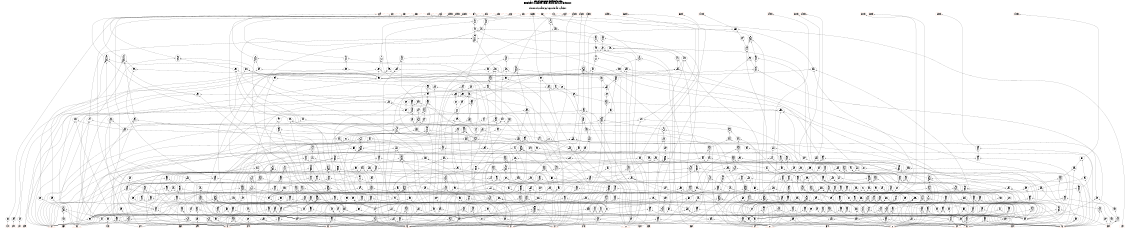 # Network structure generated by ABC

digraph network {
size = "7.5,10";
center = true;
edge [dir = back];

{
  node [shape = plaintext];
  edge [style = invis];
  LevelTitle1 [label=""];
  LevelTitle2 [label=""];
  Level23 [label = ""];
  Level22 [label = ""];
  Level21 [label = ""];
  Level20 [label = ""];
  Level19 [label = ""];
  Level18 [label = ""];
  Level17 [label = ""];
  Level16 [label = ""];
  Level15 [label = ""];
  Level14 [label = ""];
  Level13 [label = ""];
  Level12 [label = ""];
  Level11 [label = ""];
  Level10 [label = ""];
  Level9 [label = ""];
  Level8 [label = ""];
  Level7 [label = ""];
  Level6 [label = ""];
  Level5 [label = ""];
  Level4 [label = ""];
  Level3 [label = ""];
  Level2 [label = ""];
  Level1 [label = ""];
  Level0 [label = ""];
  LevelTitle1 ->  LevelTitle2 ->  Level23 ->  Level22 ->  Level21 ->  Level20 ->  Level19 ->  Level18 ->  Level17 ->  Level16 ->  Level15 ->  Level14 ->  Level13 ->  Level12 ->  Level11 ->  Level10 ->  Level9 ->  Level8 ->  Level7 ->  Level6 ->  Level5 ->  Level4 ->  Level3 ->  Level2 ->  Level1 ->  Level0;
}

{
  rank = same;
  LevelTitle1;
  title1 [shape=plaintext,
          fontsize=20,
          fontname = "Times-Roman",
          label="Network structure visualized by ABC\nBenchmark \"s1238.blif\". Time was Thu Oct  8 20:46:05 2020. "
         ];
}

{
  rank = same;
  LevelTitle2;
  title2 [shape=plaintext,
          fontsize=18,
          fontname = "Times-Roman",
          label="The network contains 508 logic nodes and 18 latches.\n"
         ];
}

{
  rank = same;
  Level23;
  Node15 [label = "G549", shape = invtriangle, color = coral, fillcolor = coral];
  Node16 [label = "G550", shape = invtriangle, color = coral, fillcolor = coral];
  Node17 [label = "G551", shape = invtriangle, color = coral, fillcolor = coral];
  Node18 [label = "G552", shape = invtriangle, color = coral, fillcolor = coral];
  Node19 [label = "G542", shape = invtriangle, color = coral, fillcolor = coral];
  Node20 [label = "G546", shape = invtriangle, color = coral, fillcolor = coral];
  Node21 [label = "G547", shape = invtriangle, color = coral, fillcolor = coral];
  Node22 [label = "G548", shape = invtriangle, color = coral, fillcolor = coral];
  Node23 [label = "G530", shape = invtriangle, color = coral, fillcolor = coral];
  Node24 [label = "G532", shape = invtriangle, color = coral, fillcolor = coral];
  Node25 [label = "G535", shape = invtriangle, color = coral, fillcolor = coral];
  Node26 [label = "G537", shape = invtriangle, color = coral, fillcolor = coral];
  Node27 [label = "G45", shape = invtriangle, color = coral, fillcolor = coral];
  Node28 [label = "G539", shape = invtriangle, color = coral, fillcolor = coral];
  Node30 [label = "G29L_in", shape = box, color = coral, fillcolor = coral];
  Node33 [label = "G30L_in", shape = box, color = coral, fillcolor = coral];
  Node36 [label = "G31L_in", shape = box, color = coral, fillcolor = coral];
  Node39 [label = "G32L_in", shape = box, color = coral, fillcolor = coral];
  Node42 [label = "G33L_in", shape = box, color = coral, fillcolor = coral];
  Node45 [label = "G34L_in", shape = box, color = coral, fillcolor = coral];
  Node48 [label = "G35L_in", shape = box, color = coral, fillcolor = coral];
  Node51 [label = "G36L_in", shape = box, color = coral, fillcolor = coral];
  Node54 [label = "G37L_in", shape = box, color = coral, fillcolor = coral];
  Node57 [label = "G38L_in", shape = box, color = coral, fillcolor = coral];
  Node60 [label = "G39L_in", shape = box, color = coral, fillcolor = coral];
  Node63 [label = "G40L_in", shape = box, color = coral, fillcolor = coral];
  Node66 [label = "G41L_in", shape = box, color = coral, fillcolor = coral];
  Node69 [label = "G42L_in", shape = box, color = coral, fillcolor = coral];
  Node72 [label = "G43L_in", shape = box, color = coral, fillcolor = coral];
  Node75 [label = "G44L_in", shape = box, color = coral, fillcolor = coral];
  Node78 [label = "G45L_in", shape = box, color = coral, fillcolor = coral];
  Node81 [label = "G46L_in", shape = box, color = coral, fillcolor = coral];
}

{
  rank = same;
  Level22;
  Node92 [label = "92\n1- 1\n-1 1", shape = ellipse];
  Node93 [label = "93\n1- 1\n-1 1", shape = ellipse];
  Node94 [label = "94\n1- 1\n-1 1", shape = ellipse];
}

{
  rank = same;
  Level21;
  Node108 [label = "108\n000 1", shape = ellipse];
  Node410 [label = "410\n11 1", shape = ellipse];
  Node427 [label = "427\n11 1", shape = ellipse];
  Node455 [label = "455\n11 1", shape = ellipse];
}

{
  rank = same;
  Level20;
  Node87 [label = "87\n0-- 1\n-0- 1\n--0 1", shape = ellipse];
  Node184 [label = "184\n0 1", shape = ellipse];
  Node409 [label = "409\n1--- 1\n-1-- 1\n--1- 1\n---1 1", shape = ellipse];
  Node425 [label = "425\n1- 1\n-1 1", shape = ellipse];
  Node454 [label = "454\n1- 1\n-1 1", shape = ellipse];
}

{
  rank = same;
  Level19;
  Node183 [label = "183\n1- 1\n-1 1", shape = ellipse];
  Node403 [label = "403\n111 1", shape = ellipse];
  Node417 [label = "417\n111 1", shape = ellipse];
  Node445 [label = "445\n11 1", shape = ellipse];
}

{
  rank = same;
  Level18;
  Node83 [label = "83\n1--- 1\n-1-- 1\n--1- 1\n---1 1", shape = ellipse];
  Node84 [label = "84\n1--- 1\n-1-- 1\n--1- 1\n---1 1", shape = ellipse];
  Node85 [label = "85\n1-- 1\n-1- 1\n--1 1", shape = ellipse];
  Node86 [label = "86\n1-- 1\n-1- 1\n--1 1", shape = ellipse];
  Node89 [label = "89\n1- 1\n-1 1", shape = ellipse];
  Node90 [label = "90\n1- 1\n-1 1", shape = ellipse];
  Node91 [label = "91\n1- 1\n-1 1", shape = ellipse];
  Node276 [label = "276\n11 1", shape = ellipse];
  Node402 [label = "402\n1- 1\n-1 1", shape = ellipse];
  Node415 [label = "415\n111 1", shape = ellipse];
  Node416 [label = "416\n1- 1\n-1 1", shape = ellipse];
  Node444 [label = "444\n1- 1\n-1 1", shape = ellipse];
  Node447 [label = "447\n11 1", shape = ellipse];
  Node493 [label = "493\n1- 1\n-1 1", shape = ellipse];
}

{
  rank = same;
  Level17;
  Node95 [label = "95\n1-- 1\n-1- 1\n--1 1", shape = ellipse];
  Node112 [label = "112\n0-- 1\n-0- 1\n--0 1", shape = ellipse];
  Node257 [label = "257\n11 1", shape = ellipse];
  Node274 [label = "274\n0- 1\n-0 1", shape = ellipse];
  Node287 [label = "287\n111 1", shape = ellipse];
  Node341 [label = "341\n11 1", shape = ellipse];
  Node347 [label = "347\n111 1", shape = ellipse];
  Node360 [label = "360\n11 1", shape = ellipse];
  Node367 [label = "367\n11 1", shape = ellipse];
  Node371 [label = "371\n111 1", shape = ellipse];
  Node381 [label = "381\n111 1", shape = ellipse];
  Node389 [label = "389\n111 1", shape = ellipse];
  Node401 [label = "401\n1111 1", shape = ellipse];
  Node408 [label = "408\n111 1", shape = ellipse];
  Node412 [label = "412\n111 1", shape = ellipse];
  Node413 [label = "413\n11 1", shape = ellipse];
  Node414 [label = "414\n000 1", shape = ellipse];
  Node439 [label = "439\n111 1", shape = ellipse];
  Node441 [label = "441\n11 1", shape = ellipse];
}

{
  rank = same;
  Level16;
  Node100 [label = "100\n00 1", shape = ellipse];
  Node256 [label = "256\n00 1", shape = ellipse];
  Node289 [label = "289\n11 1", shape = ellipse];
  Node388 [label = "388\n00 1", shape = ellipse];
  Node398 [label = "398\n1- 1\n-1 1", shape = ellipse];
  Node461 [label = "461\n11 1", shape = ellipse];
  Node582 [label = "582\n0- 1\n-0 1", shape = ellipse];
}

{
  rank = same;
  Level15;
  Node188 [label = "188\n0 1", shape = ellipse];
  Node216 [label = "216\n0 1", shape = ellipse];
  Node269 [label = "269\n111 1", shape = ellipse];
  Node288 [label = "288\n1- 1\n-1 1", shape = ellipse];
  Node295 [label = "295\n11 1", shape = ellipse];
  Node383 [label = "383\n11 1", shape = ellipse];
  Node429 [label = "429\n11 1", shape = ellipse];
  Node457 [label = "457\n11 1", shape = ellipse];
  Node460 [label = "460\n000 1", shape = ellipse];
}

{
  rank = same;
  Level14;
  Node187 [label = "187\n00 1", shape = ellipse];
  Node215 [label = "215\n000 1", shape = ellipse];
  Node222 [label = "222\n0 1", shape = ellipse];
  Node251 [label = "251\n111 1", shape = ellipse];
  Node259 [label = "259\n11 1", shape = ellipse];
  Node382 [label = "382\n00 1", shape = ellipse];
  Node463 [label = "463\n11 1", shape = ellipse];
}

{
  rank = same;
  Level13;
  Node202 [label = "202\n0 1", shape = ellipse];
  Node211 [label = "211\n0 1", shape = ellipse];
  Node221 [label = "221\n0- 1\n-0 1", shape = ellipse];
  Node242 [label = "242\n0 1", shape = ellipse];
  Node250 [label = "250\n0- 1\n-0 1", shape = ellipse];
  Node258 [label = "258\n0- 1\n-0 1", shape = ellipse];
  Node390 [label = "390\n11 1", shape = ellipse];
  Node406 [label = "406\n111 1", shape = ellipse];
  Node585 [label = "585\n0- 1\n-0 1", shape = ellipse];
}

{
  rank = same;
  Level12;
  Node149 [label = "149\n0 1", shape = ellipse];
  Node201 [label = "201\n00 1", shape = ellipse];
  Node210 [label = "210\n1- 1\n-1 1", shape = ellipse];
  Node231 [label = "231\n0 1", shape = ellipse];
  Node459 [label = "459\n111 1", shape = ellipse];
  Node498 [label = "498\n1- 1\n-1 1", shape = ellipse];
  Node504 [label = "504\n1- 1\n-1 1", shape = ellipse];
  Node554 [label = "554\n1- 1\n-1 1", shape = ellipse];
  Node590 [label = "590\n0000 1", shape = ellipse];
}

{
  rank = same;
  Level11;
  Node101 [label = "101\n000 1", shape = ellipse];
  Node148 [label = "148\n0- 1\n-0 1", shape = ellipse];
  Node186 [label = "186\n0 1", shape = ellipse];
  Node207 [label = "207\n0 1", shape = ellipse];
  Node230 [label = "230\n0-- 1\n-0- 1\n--0 1", shape = ellipse];
  Node244 [label = "244\n0 1", shape = ellipse];
  Node254 [label = "254\n111 1", shape = ellipse];
  Node262 [label = "262\n11 1", shape = ellipse];
  Node285 [label = "285\n111 1", shape = ellipse];
  Node309 [label = "309\n111 1", shape = ellipse];
  Node340 [label = "340\n111 1", shape = ellipse];
  Node343 [label = "343\n11 1", shape = ellipse];
  Node373 [label = "373\n111 1", shape = ellipse];
  Node375 [label = "375\n111 1", shape = ellipse];
  Node399 [label = "399\n1- 1\n-1 1", shape = ellipse];
  Node404 [label = "404\n111 1", shape = ellipse];
  Node456 [label = "456\n1- 1\n-1 1", shape = ellipse];
  Node462 [label = "462\n00 1", shape = ellipse];
  Node490 [label = "490\n11 1", shape = ellipse];
}

{
  rank = same;
  Level10;
  Node177 [label = "177\n0 1", shape = ellipse];
  Node185 [label = "185\n00 1", shape = ellipse];
  Node243 [label = "243\n1-- 1\n-1- 1\n--1 1", shape = ellipse];
  Node253 [label = "253\n00 1", shape = ellipse];
  Node261 [label = "261\n00 1", shape = ellipse];
  Node273 [label = "273\n11 1", shape = ellipse];
  Node308 [label = "308\n1- 1\n-1 1", shape = ellipse];
  Node385 [label = "385\n11 1", shape = ellipse];
  Node453 [label = "453\n11 1", shape = ellipse];
  Node489 [label = "489\n1- 1\n-1 1", shape = ellipse];
  Node491 [label = "491\n1- 1\n-1 1", shape = ellipse];
  Node497 [label = "497\n1-- 1\n-1- 1\n--1 1", shape = ellipse];
  Node503 [label = "503\n1-- 1\n-1- 1\n--1 1", shape = ellipse];
}

{
  rank = same;
  Level9;
  Node113 [label = "113\n0000 1", shape = ellipse];
  Node176 [label = "176\n0- 1\n-0 1", shape = ellipse];
  Node194 [label = "194\n0 1", shape = ellipse];
  Node270 [label = "270\n11 1", shape = ellipse];
  Node271 [label = "271\n0- 1\n-0 1", shape = ellipse];
  Node282 [label = "282\n11 1", shape = ellipse];
  Node284 [label = "284\n11 1", shape = ellipse];
  Node304 [label = "304\n11 1", shape = ellipse];
  Node307 [label = "307\n11 1", shape = ellipse];
  Node326 [label = "326\n11 1", shape = ellipse];
  Node339 [label = "339\n1- 1\n-1 1", shape = ellipse];
  Node384 [label = "384\n00 1", shape = ellipse];
  Node440 [label = "440\n00 1", shape = ellipse];
  Node458 [label = "458\n00 1", shape = ellipse];
  Node480 [label = "480\n11 1", shape = ellipse];
}

{
  rank = same;
  Level8;
  Node102 [label = "102\n0- 1\n-0 1", shape = ellipse];
  Node111 [label = "111\n00 1", shape = ellipse];
  Node163 [label = "163\n0 1", shape = ellipse];
  Node193 [label = "193\n00 1", shape = ellipse];
  Node209 [label = "209\n0 1", shape = ellipse];
  Node213 [label = "213\n0 1", shape = ellipse];
  Node223 [label = "223\n0 1", shape = ellipse];
  Node281 [label = "281\n0-- 1\n-0- 1\n--0 1", shape = ellipse];
  Node283 [label = "283\n00 1", shape = ellipse];
  Node303 [label = "303\n1- 1\n-1 1", shape = ellipse];
  Node305 [label = "305\n1- 1\n-1 1", shape = ellipse];
  Node318 [label = "318\n11 1", shape = ellipse];
  Node369 [label = "369\n11 1", shape = ellipse];
  Node428 [label = "428\n1- 1\n-1 1", shape = ellipse];
  Node452 [label = "452\n11 1", shape = ellipse];
  Node470 [label = "470\n111 1", shape = ellipse];
  Node474 [label = "474\n11 1", shape = ellipse];
  Node479 [label = "479\n1- 1\n-1 1", shape = ellipse];
  Node586 [label = "586\n0-- 1\n-0- 1\n--0 1", shape = ellipse];
}

{
  rank = same;
  Level7;
  Node103 [label = "103\n00 1", shape = ellipse];
  Node107 [label = "107\n00 1", shape = ellipse];
  Node109 [label = "109\n00 1", shape = ellipse];
  Node110 [label = "110\n000 1", shape = ellipse];
  Node162 [label = "162\n0-- 1\n-0- 1\n--0 1", shape = ellipse];
  Node200 [label = "200\n0 1", shape = ellipse];
  Node208 [label = "208\n0- 1\n-0 1", shape = ellipse];
  Node212 [label = "212\n00 1", shape = ellipse];
  Node280 [label = "280\n111 1", shape = ellipse];
  Node292 [label = "292\n11 1", shape = ellipse];
  Node297 [label = "297\n11 1", shape = ellipse];
  Node299 [label = "299\n11 1", shape = ellipse];
  Node302 [label = "302\n11 1", shape = ellipse];
  Node312 [label = "312\n111 1", shape = ellipse];
  Node317 [label = "317\n1- 1\n-1 1", shape = ellipse];
  Node342 [label = "342\n1- 1\n-1 1", shape = ellipse];
  Node359 [label = "359\n1- 1\n-1 1", shape = ellipse];
  Node368 [label = "368\n0- 1\n-0 1", shape = ellipse];
  Node419 [label = "419\n11 1", shape = ellipse];
  Node423 [label = "423\n11 1", shape = ellipse];
  Node451 [label = "451\n1- 1\n-1 1", shape = ellipse];
  Node469 [label = "469\n1-- 1\n-1- 1\n--1 1", shape = ellipse];
  Node473 [label = "473\n0-- 1\n-0- 1\n--0 1", shape = ellipse];
  Node477 [label = "477\n11 1", shape = ellipse];
  Node519 [label = "519\n1- 1\n-1 1", shape = ellipse];
  Node587 [label = "587\n0- 1\n-0 1", shape = ellipse];
}

{
  rank = same;
  Level6;
  Node99 [label = "99\n0-- 1\n-0- 1\n--0 1", shape = ellipse];
  Node157 [label = "157\n0 1", shape = ellipse];
  Node161 [label = "161\n0 1", shape = ellipse];
  Node199 [label = "199\n0-- 1\n-0- 1\n--0 1", shape = ellipse];
  Node204 [label = "204\n0 1", shape = ellipse];
  Node214 [label = "214\n0 1", shape = ellipse];
  Node260 [label = "260\n0-- 1\n-0- 1\n--0 1", shape = ellipse];
  Node278 [label = "278\n1- 1\n-1 1", shape = ellipse];
  Node286 [label = "286\n0-- 1\n-0- 1\n--0 1", shape = ellipse];
  Node291 [label = "291\n0-- 1\n-0- 1\n--0 1", shape = ellipse];
  Node294 [label = "294\n11 1", shape = ellipse];
  Node296 [label = "296\n0- 1\n-0 1", shape = ellipse];
  Node310 [label = "310\n0- 1\n-0 1", shape = ellipse];
  Node314 [label = "314\n11 1", shape = ellipse];
  Node325 [label = "325\n111 1", shape = ellipse];
  Node333 [label = "333\n11 1", shape = ellipse];
  Node338 [label = "338\n11 1", shape = ellipse];
  Node345 [label = "345\n111 1", shape = ellipse];
  Node356 [label = "356\n11 1", shape = ellipse];
  Node366 [label = "366\n11 1", shape = ellipse];
  Node374 [label = "374\n0-- 1\n-0- 1\n--0 1", shape = ellipse];
  Node380 [label = "380\n1- 1\n-1 1", shape = ellipse];
  Node387 [label = "387\n11 1", shape = ellipse];
  Node394 [label = "394\n11 1", shape = ellipse];
  Node405 [label = "405\n1- 1\n-1 1", shape = ellipse];
  Node407 [label = "407\n0-- 1\n-0- 1\n--0 1", shape = ellipse];
  Node411 [label = "411\n00 1", shape = ellipse];
  Node422 [label = "422\n11 1", shape = ellipse];
  Node438 [label = "438\n1- 1\n-1 1", shape = ellipse];
  Node450 [label = "450\n11 1", shape = ellipse];
  Node465 [label = "465\n111 1", shape = ellipse];
  Node476 [label = "476\n0- 1\n-0 1", shape = ellipse];
  Node488 [label = "488\n11 1", shape = ellipse];
  Node492 [label = "492\n1-- 1\n-1- 1\n--1 1", shape = ellipse];
  Node557 [label = "557\n1- 1\n-1 1", shape = ellipse];
  Node575 [label = "575\n0- 1\n-0 1", shape = ellipse];
  Node581 [label = "581\n0- 1\n-0 1", shape = ellipse];
}

{
  rank = same;
  Level5;
  Node96 [label = "96\n00 1", shape = ellipse];
  Node147 [label = "147\n0 1", shape = ellipse];
  Node151 [label = "151\n0 1", shape = ellipse];
  Node156 [label = "156\n0- 1\n-0 1", shape = ellipse];
  Node159 [label = "159\n0 1", shape = ellipse];
  Node160 [label = "160\n0- 1\n-0 1", shape = ellipse];
  Node203 [label = "203\n0- 1\n-0 1", shape = ellipse];
  Node255 [label = "255\n0- 1\n-0 1", shape = ellipse];
  Node267 [label = "267\n11 1", shape = ellipse];
  Node313 [label = "313\n0- 1\n-0 1", shape = ellipse];
  Node323 [label = "323\n1- 1\n-1 1", shape = ellipse];
  Node328 [label = "328\n11 1", shape = ellipse];
  Node332 [label = "332\n1- 1\n-1 1", shape = ellipse];
  Node334 [label = "334\n11 1", shape = ellipse];
  Node337 [label = "337\n0- 1\n-0 1", shape = ellipse];
  Node344 [label = "344\n0- 1\n-0 1", shape = ellipse];
  Node348 [label = "348\n11 1", shape = ellipse];
  Node355 [label = "355\n1-- 1\n-1- 1\n--1 1", shape = ellipse];
  Node365 [label = "365\n1- 1\n-1 1", shape = ellipse];
  Node379 [label = "379\n11 1", shape = ellipse];
  Node386 [label = "386\n00 1", shape = ellipse];
  Node393 [label = "393\n11 1", shape = ellipse];
  Node396 [label = "396\n111 1", shape = ellipse];
  Node420 [label = "420\n0- 1\n-0 1", shape = ellipse];
  Node431 [label = "431\n111 1", shape = ellipse];
  Node446 [label = "446\n1- 1\n-1 1", shape = ellipse];
  Node448 [label = "448\n111 1", shape = ellipse];
  Node449 [label = "449\n0- 1\n-0 1", shape = ellipse];
  Node464 [label = "464\n0- 1\n-0 1", shape = ellipse];
  Node487 [label = "487\n0-- 1\n-0- 1\n--0 1", shape = ellipse];
  Node494 [label = "494\n1- 1\n-1 1", shape = ellipse];
  Node506 [label = "506\n1- 1\n-1 1", shape = ellipse];
  Node507 [label = "507\n1- 1\n-1 1", shape = ellipse];
  Node509 [label = "509\n1- 1\n-1 1", shape = ellipse];
  Node510 [label = "510\n1- 1\n-1 1", shape = ellipse];
  Node556 [label = "556\n0- 1\n-0 1", shape = ellipse];
  Node568 [label = "568\n0- 1\n-0 1", shape = ellipse];
  Node570 [label = "570\n0- 1\n-0 1", shape = ellipse];
  Node572 [label = "572\n0- 1\n-0 1", shape = ellipse];
  Node574 [label = "574\n0- 1\n-0 1", shape = ellipse];
}

{
  rank = same;
  Level4;
  Node98 [label = "98\n0- 1\n-0 1", shape = ellipse];
  Node106 [label = "106\n0- 1\n-0 1", shape = ellipse];
  Node121 [label = "121\n0 1", shape = ellipse];
  Node131 [label = "131\n0 1", shape = ellipse];
  Node145 [label = "145\n0 1", shape = ellipse];
  Node146 [label = "146\n0- 1\n-0 1", shape = ellipse];
  Node150 [label = "150\n0- 1\n-0 1", shape = ellipse];
  Node158 [label = "158\n0- 1\n-0 1", shape = ellipse];
  Node169 [label = "169\n0 1", shape = ellipse];
  Node198 [label = "198\n0 1", shape = ellipse];
  Node218 [label = "218\n0 1", shape = ellipse];
  Node249 [label = "249\n11 1", shape = ellipse];
  Node263 [label = "263\n11 1", shape = ellipse];
  Node265 [label = "265\n11 1", shape = ellipse];
  Node266 [label = "266\n0- 1\n-0 1", shape = ellipse];
  Node277 [label = "277\n11 1", shape = ellipse];
  Node279 [label = "279\n000 1", shape = ellipse];
  Node293 [label = "293\n0- 1\n-0 1", shape = ellipse];
  Node298 [label = "298\n00 1", shape = ellipse];
  Node301 [label = "301\n111 1", shape = ellipse];
  Node306 [label = "306\n00 1", shape = ellipse];
  Node320 [label = "320\n1111 1", shape = ellipse];
  Node327 [label = "327\n0- 1\n-0 1", shape = ellipse];
  Node330 [label = "330\n11 1", shape = ellipse];
  Node336 [label = "336\n11 1", shape = ellipse];
  Node351 [label = "351\n11 1", shape = ellipse];
  Node352 [label = "352\n11 1", shape = ellipse];
  Node358 [label = "358\n111 1", shape = ellipse];
  Node363 [label = "363\n11 1", shape = ellipse];
  Node377 [label = "377\n111 1", shape = ellipse];
  Node378 [label = "378\n0-- 1\n-0- 1\n--0 1", shape = ellipse];
  Node391 [label = "391\n11 1", shape = ellipse];
  Node392 [label = "392\n0-- 1\n-0- 1\n--0 1", shape = ellipse];
  Node397 [label = "397\n11 1", shape = ellipse];
  Node434 [label = "434\n11 1", shape = ellipse];
  Node437 [label = "437\n11 1", shape = ellipse];
  Node442 [label = "442\n11 1", shape = ellipse];
  Node484 [label = "484\n111 1", shape = ellipse];
  Node486 [label = "486\n111 1", shape = ellipse];
  Node495 [label = "495\n1- 1\n-1 1", shape = ellipse];
  Node496 [label = "496\n0- 1\n-0 1", shape = ellipse];
  Node500 [label = "500\n1- 1\n-1 1", shape = ellipse];
  Node508 [label = "508\n1- 1\n-1 1", shape = ellipse];
  Node518 [label = "518\n1-- 1\n-1- 1\n--1 1", shape = ellipse];
  Node522 [label = "522\n1- 1\n-1 1", shape = ellipse];
  Node527 [label = "527\n1- 1\n-1 1", shape = ellipse];
  Node529 [label = "529\n1- 1\n-1 1", shape = ellipse];
  Node542 [label = "542\n1- 1\n-1 1", shape = ellipse];
  Node555 [label = "555\n1-- 1\n-1- 1\n--1 1", shape = ellipse];
  Node558 [label = "558\n1- 1\n-1 1", shape = ellipse];
  Node561 [label = "561\n1- 1\n-1 1", shape = ellipse];
  Node563 [label = "563\n0-- 1\n-0- 1\n--0 1", shape = ellipse];
  Node565 [label = "565\n0- 1\n-0 1", shape = ellipse];
  Node567 [label = "567\n0-- 1\n-0- 1\n--0 1", shape = ellipse];
  Node569 [label = "569\n0- 1\n-0 1", shape = ellipse];
  Node571 [label = "571\n0- 1\n-0 1", shape = ellipse];
  Node573 [label = "573\n0- 1\n-0 1", shape = ellipse];
  Node578 [label = "578\n0-- 1\n-0- 1\n--0 1", shape = ellipse];
  Node579 [label = "579\n0- 1\n-0 1", shape = ellipse];
  Node588 [label = "588\n0-- 1\n-0- 1\n--0 1", shape = ellipse];
  Node589 [label = "589\n0-- 1\n-0- 1\n--0 1", shape = ellipse];
}

{
  rank = same;
  Level3;
  Node97 [label = "97\n0- 1\n-0 1", shape = ellipse];
  Node104 [label = "104\n0- 1\n-0 1", shape = ellipse];
  Node105 [label = "105\n11 1", shape = ellipse];
  Node115 [label = "115\n0 1", shape = ellipse];
  Node120 [label = "120\n0- 1\n-0 1", shape = ellipse];
  Node129 [label = "129\n0 1", shape = ellipse];
  Node130 [label = "130\n0- 1\n-0 1", shape = ellipse];
  Node133 [label = "133\n0 1", shape = ellipse];
  Node138 [label = "138\n0 1", shape = ellipse];
  Node144 [label = "144\n0- 1\n-0 1", shape = ellipse];
  Node155 [label = "155\n0 1", shape = ellipse];
  Node165 [label = "165\n0 1", shape = ellipse];
  Node167 [label = "167\n0 1", shape = ellipse];
  Node168 [label = "168\n0- 1\n-0 1", shape = ellipse];
  Node171 [label = "171\n0 1", shape = ellipse];
  Node182 [label = "182\n0 1", shape = ellipse];
  Node190 [label = "190\n0 1", shape = ellipse];
  Node196 [label = "196\n0 1", shape = ellipse];
  Node197 [label = "197\n0- 1\n-0 1", shape = ellipse];
  Node217 [label = "217\n00 1", shape = ellipse];
  Node220 [label = "220\n0 1", shape = ellipse];
  Node225 [label = "225\n0 1", shape = ellipse];
  Node247 [label = "247\n11 1", shape = ellipse];
  Node248 [label = "248\n0- 1\n-0 1", shape = ellipse];
  Node264 [label = "264\n0-- 1\n-0- 1\n--0 1", shape = ellipse];
  Node315 [label = "315\n11 1", shape = ellipse];
  Node316 [label = "316\n111 1", shape = ellipse];
  Node322 [label = "322\n1111 1", shape = ellipse];
  Node329 [label = "329\n0- 1\n-0 1", shape = ellipse];
  Node335 [label = "335\n11 1", shape = ellipse];
  Node349 [label = "349\n11 1", shape = ellipse];
  Node350 [label = "350\n0- 1\n-0 1", shape = ellipse];
  Node354 [label = "354\n11 1", shape = ellipse];
  Node357 [label = "357\n0- 1\n-0 1", shape = ellipse];
  Node361 [label = "361\n111 1", shape = ellipse];
  Node362 [label = "362\n0- 1\n-0 1", shape = ellipse];
  Node364 [label = "364\n111 1", shape = ellipse];
  Node376 [label = "376\n0- 1\n-0 1", shape = ellipse];
  Node418 [label = "418\n00 1", shape = ellipse];
  Node433 [label = "433\n11 1", shape = ellipse];
  Node435 [label = "435\n0- 1\n-0 1", shape = ellipse];
  Node443 [label = "443\n11 1", shape = ellipse];
  Node466 [label = "466\n11 1", shape = ellipse];
  Node468 [label = "468\n11 1", shape = ellipse];
  Node472 [label = "472\n11 1", shape = ellipse];
  Node475 [label = "475\n11 1", shape = ellipse];
  Node481 [label = "481\n00 1", shape = ellipse];
  Node485 [label = "485\n0- 1\n-0 1", shape = ellipse];
  Node501 [label = "501\n1- 1\n-1 1", shape = ellipse];
  Node505 [label = "505\n1- 1\n-1 1", shape = ellipse];
  Node512 [label = "512\n1- 1\n-1 1", shape = ellipse];
  Node513 [label = "513\n1- 1\n-1 1", shape = ellipse];
  Node514 [label = "514\n1- 1\n-1 1", shape = ellipse];
  Node515 [label = "515\n1- 1\n-1 1", shape = ellipse];
  Node520 [label = "520\n1- 1\n-1 1", shape = ellipse];
  Node521 [label = "521\n1-- 1\n-1- 1\n--1 1", shape = ellipse];
  Node524 [label = "524\n1- 1\n-1 1", shape = ellipse];
  Node528 [label = "528\n0- 1\n-0 1", shape = ellipse];
  Node535 [label = "535\n1- 1\n-1 1", shape = ellipse];
  Node544 [label = "544\n1- 1\n-1 1", shape = ellipse];
  Node548 [label = "548\n1- 1\n-1 1", shape = ellipse];
  Node549 [label = "549\n1- 1\n-1 1", shape = ellipse];
  Node551 [label = "551\n1- 1\n-1 1", shape = ellipse];
  Node553 [label = "553\n1-- 1\n-1- 1\n--1 1", shape = ellipse];
  Node559 [label = "559\n1- 1\n-1 1", shape = ellipse];
  Node560 [label = "560\n0- 1\n-0 1", shape = ellipse];
  Node564 [label = "564\n0-- 1\n-0- 1\n--0 1", shape = ellipse];
  Node566 [label = "566\n0- 1\n-0 1", shape = ellipse];
  Node576 [label = "576\n0- 1\n-0 1", shape = ellipse];
  Node583 [label = "583\n00 1", shape = ellipse];
  Node584 [label = "584\n0-- 1\n-0- 1\n--0 1", shape = ellipse];
}

{
  rank = same;
  Level2;
  Node114 [label = "114\n0- 1\n-0 1", shape = ellipse];
  Node117 [label = "117\n0 1", shape = ellipse];
  Node119 [label = "119\n0 1", shape = ellipse];
  Node125 [label = "125\n0 1", shape = ellipse];
  Node127 [label = "127\n0 1", shape = ellipse];
  Node128 [label = "128\n0- 1\n-0 1", shape = ellipse];
  Node132 [label = "132\n0- 1\n-0 1", shape = ellipse];
  Node135 [label = "135\n0 1", shape = ellipse];
  Node137 [label = "137\n0- 1\n-0 1", shape = ellipse];
  Node142 [label = "142\n0 1", shape = ellipse];
  Node153 [label = "153\n0 1", shape = ellipse];
  Node154 [label = "154\n0- 1\n-0 1", shape = ellipse];
  Node164 [label = "164\n0- 1\n-0 1", shape = ellipse];
  Node166 [label = "166\n1- 1\n-1 1", shape = ellipse];
  Node170 [label = "170\n0- 1\n-0 1", shape = ellipse];
  Node173 [label = "173\n0 1", shape = ellipse];
  Node175 [label = "175\n0 1", shape = ellipse];
  Node179 [label = "179\n0 1", shape = ellipse];
  Node181 [label = "181\n0-- 1\n-0- 1\n--0 1", shape = ellipse];
  Node189 [label = "189\n0- 1\n-0 1", shape = ellipse];
  Node192 [label = "192\n0 1", shape = ellipse];
  Node206 [label = "206\n0 1", shape = ellipse];
  Node219 [label = "219\n00 1", shape = ellipse];
  Node224 [label = "224\n00 1", shape = ellipse];
  Node245 [label = "245\n1- 1\n-1 1", shape = ellipse];
  Node246 [label = "246\n0- 1\n-0 1", shape = ellipse];
  Node268 [label = "268\n00 1", shape = ellipse];
  Node272 [label = "272\n0- 1\n-0 1", shape = ellipse];
  Node290 [label = "290\n0- 1\n-0 1", shape = ellipse];
  Node300 [label = "300\n00 1", shape = ellipse];
  Node311 [label = "311\n00 1", shape = ellipse];
  Node321 [label = "321\n00 1", shape = ellipse];
  Node353 [label = "353\n00 1", shape = ellipse];
  Node395 [label = "395\n00 1", shape = ellipse];
  Node400 [label = "400\n00 1", shape = ellipse];
  Node424 [label = "424\n11 1", shape = ellipse];
  Node426 [label = "426\n00 1", shape = ellipse];
  Node432 [label = "432\n000 1", shape = ellipse];
  Node436 [label = "436\n00 1", shape = ellipse];
  Node467 [label = "467\n00 1", shape = ellipse];
  Node471 [label = "471\n11 1", shape = ellipse];
  Node478 [label = "478\n11 1", shape = ellipse];
  Node482 [label = "482\n0-- 1\n-0- 1\n--0 1", shape = ellipse];
  Node499 [label = "499\n1- 1\n-1 1", shape = ellipse];
  Node502 [label = "502\n1- 1\n-1 1", shape = ellipse];
  Node511 [label = "511\n1- 1\n-1 1", shape = ellipse];
  Node516 [label = "516\n1- 1\n-1 1", shape = ellipse];
  Node517 [label = "517\n1- 1\n-1 1", shape = ellipse];
  Node523 [label = "523\n0- 1\n-0 1", shape = ellipse];
  Node525 [label = "525\n1- 1\n-1 1", shape = ellipse];
  Node530 [label = "530\n1- 1\n-1 1", shape = ellipse];
  Node531 [label = "531\n1- 1\n-1 1", shape = ellipse];
  Node532 [label = "532\n1- 1\n-1 1", shape = ellipse];
  Node533 [label = "533\n1- 1\n-1 1", shape = ellipse];
  Node534 [label = "534\n0- 1\n-0 1", shape = ellipse];
  Node536 [label = "536\n1- 1\n-1 1", shape = ellipse];
  Node537 [label = "537\n1- 1\n-1 1", shape = ellipse];
  Node538 [label = "538\n1- 1\n-1 1", shape = ellipse];
  Node539 [label = "539\n1- 1\n-1 1", shape = ellipse];
  Node540 [label = "540\n1- 1\n-1 1", shape = ellipse];
  Node541 [label = "541\n1- 1\n-1 1", shape = ellipse];
  Node543 [label = "543\n0- 1\n-0 1", shape = ellipse];
  Node545 [label = "545\n1- 1\n-1 1", shape = ellipse];
  Node546 [label = "546\n1- 1\n-1 1", shape = ellipse];
  Node547 [label = "547\n1- 1\n-1 1", shape = ellipse];
  Node552 [label = "552\n0- 1\n-0 1", shape = ellipse];
  Node562 [label = "562\n1- 1\n-1 1", shape = ellipse];
  Node577 [label = "577\n0- 1\n-0 1", shape = ellipse];
  Node580 [label = "580\n0--- 1\n-0-- 1\n--0- 1\n---0 1", shape = ellipse];
}

{
  rank = same;
  Level1;
  Node88 [label = "88\n0 1", shape = ellipse];
  Node116 [label = "116\n0- 1\n-0 1", shape = ellipse];
  Node118 [label = "118\n0- 1\n-0 1", shape = ellipse];
  Node122 [label = "122\n0 1", shape = ellipse];
  Node123 [label = "123\n0 1", shape = ellipse];
  Node124 [label = "124\n0- 1\n-0 1", shape = ellipse];
  Node126 [label = "126\n0- 1\n-0 1", shape = ellipse];
  Node134 [label = "134\n0- 1\n-0 1", shape = ellipse];
  Node136 [label = "136\n0 1", shape = ellipse];
  Node139 [label = "139\n0 1", shape = ellipse];
  Node140 [label = "140\n0 1", shape = ellipse];
  Node141 [label = "141\n0- 1\n-0 1", shape = ellipse];
  Node143 [label = "143\n0 1", shape = ellipse];
  Node152 [label = "152\n1- 1\n-1 1", shape = ellipse];
  Node172 [label = "172\n0- 1\n-0 1", shape = ellipse];
  Node174 [label = "174\n0- 1\n-0 1", shape = ellipse];
  Node178 [label = "178\n0- 1\n-0 1", shape = ellipse];
  Node180 [label = "180\n0 1", shape = ellipse];
  Node191 [label = "191\n00 1", shape = ellipse];
  Node195 [label = "195\n0 1", shape = ellipse];
  Node205 [label = "205\n00 1", shape = ellipse];
  Node226 [label = "226\n0 1", shape = ellipse];
  Node227 [label = "227\n0 1", shape = ellipse];
  Node228 [label = "228\n0 1", shape = ellipse];
  Node229 [label = "229\n0 1", shape = ellipse];
  Node232 [label = "232\n0 1", shape = ellipse];
  Node233 [label = "233\n0 1", shape = ellipse];
  Node234 [label = "234\n0 1", shape = ellipse];
  Node235 [label = "235\n0 1", shape = ellipse];
  Node236 [label = "236\n0 1", shape = ellipse];
  Node237 [label = "237\n0 1", shape = ellipse];
  Node238 [label = "238\n0 1", shape = ellipse];
  Node239 [label = "239\n0 1", shape = ellipse];
  Node240 [label = "240\n0 1", shape = ellipse];
  Node241 [label = "241\n0 1", shape = ellipse];
  Node252 [label = "252\n0- 1\n-0 1", shape = ellipse];
  Node275 [label = "275\n0- 1\n-0 1", shape = ellipse];
  Node319 [label = "319\n00 1", shape = ellipse];
  Node324 [label = "324\n00 1", shape = ellipse];
  Node331 [label = "331\n11 1", shape = ellipse];
  Node346 [label = "346\n0- 1\n-0 1", shape = ellipse];
  Node370 [label = "370\n0- 1\n-0 1", shape = ellipse];
  Node372 [label = "372\n0- 1\n-0 1", shape = ellipse];
  Node421 [label = "421\n00 1", shape = ellipse];
  Node430 [label = "430\n00 1", shape = ellipse];
  Node483 [label = "483\n0- 1\n-0 1", shape = ellipse];
  Node526 [label = "526\n1- 1\n-1 1", shape = ellipse];
  Node550 [label = "550\n1- 1\n-1 1", shape = ellipse];
}

{
  rank = same;
  Level0;
  Node1 [label = "G0", shape = triangle, color = coral, fillcolor = coral];
  Node2 [label = "G1", shape = triangle, color = coral, fillcolor = coral];
  Node3 [label = "G2", shape = triangle, color = coral, fillcolor = coral];
  Node4 [label = "G3", shape = triangle, color = coral, fillcolor = coral];
  Node5 [label = "G4", shape = triangle, color = coral, fillcolor = coral];
  Node6 [label = "G5", shape = triangle, color = coral, fillcolor = coral];
  Node7 [label = "G6", shape = triangle, color = coral, fillcolor = coral];
  Node8 [label = "G7", shape = triangle, color = coral, fillcolor = coral];
  Node9 [label = "G8", shape = triangle, color = coral, fillcolor = coral];
  Node10 [label = "G9", shape = triangle, color = coral, fillcolor = coral];
  Node11 [label = "G10", shape = triangle, color = coral, fillcolor = coral];
  Node12 [label = "G11", shape = triangle, color = coral, fillcolor = coral];
  Node13 [label = "G12", shape = triangle, color = coral, fillcolor = coral];
  Node14 [label = "G13", shape = triangle, color = coral, fillcolor = coral];
  Node31 [label = "G29L", shape = box, color = coral, fillcolor = coral];
  Node34 [label = "G30L", shape = box, color = coral, fillcolor = coral];
  Node37 [label = "G31L", shape = box, color = coral, fillcolor = coral];
  Node40 [label = "G32L", shape = box, color = coral, fillcolor = coral];
  Node43 [label = "G33L", shape = box, color = coral, fillcolor = coral];
  Node46 [label = "G34L", shape = box, color = coral, fillcolor = coral];
  Node49 [label = "G35L", shape = box, color = coral, fillcolor = coral];
  Node52 [label = "G36L", shape = box, color = coral, fillcolor = coral];
  Node55 [label = "G37L", shape = box, color = coral, fillcolor = coral];
  Node58 [label = "G38L", shape = box, color = coral, fillcolor = coral];
  Node61 [label = "G39L", shape = box, color = coral, fillcolor = coral];
  Node64 [label = "G40L", shape = box, color = coral, fillcolor = coral];
  Node67 [label = "G41L", shape = box, color = coral, fillcolor = coral];
  Node70 [label = "G42L", shape = box, color = coral, fillcolor = coral];
  Node73 [label = "G43L", shape = box, color = coral, fillcolor = coral];
  Node76 [label = "G44L", shape = box, color = coral, fillcolor = coral];
  Node79 [label = "G45L", shape = box, color = coral, fillcolor = coral];
  Node82 [label = "G46L", shape = box, color = coral, fillcolor = coral];
}

title1 -> title2 [style = invis];
title2 -> Node15 [style = invis];
title2 -> Node16 [style = invis];
title2 -> Node17 [style = invis];
title2 -> Node18 [style = invis];
title2 -> Node19 [style = invis];
title2 -> Node20 [style = invis];
title2 -> Node21 [style = invis];
title2 -> Node22 [style = invis];
title2 -> Node23 [style = invis];
title2 -> Node24 [style = invis];
title2 -> Node25 [style = invis];
title2 -> Node26 [style = invis];
title2 -> Node27 [style = invis];
title2 -> Node28 [style = invis];
title2 -> Node30 [style = invis];
title2 -> Node33 [style = invis];
title2 -> Node36 [style = invis];
title2 -> Node39 [style = invis];
title2 -> Node42 [style = invis];
title2 -> Node45 [style = invis];
title2 -> Node48 [style = invis];
title2 -> Node51 [style = invis];
title2 -> Node54 [style = invis];
title2 -> Node57 [style = invis];
title2 -> Node60 [style = invis];
title2 -> Node63 [style = invis];
title2 -> Node66 [style = invis];
title2 -> Node69 [style = invis];
title2 -> Node72 [style = invis];
title2 -> Node75 [style = invis];
title2 -> Node78 [style = invis];
title2 -> Node81 [style = invis];
Node15 -> Node16 [style = invis];
Node16 -> Node17 [style = invis];
Node17 -> Node18 [style = invis];
Node18 -> Node19 [style = invis];
Node19 -> Node20 [style = invis];
Node20 -> Node21 [style = invis];
Node21 -> Node22 [style = invis];
Node22 -> Node23 [style = invis];
Node23 -> Node24 [style = invis];
Node24 -> Node25 [style = invis];
Node25 -> Node26 [style = invis];
Node26 -> Node27 [style = invis];
Node27 -> Node28 [style = invis];
Node15 -> Node83 [style = solid];
Node16 -> Node84 [style = solid];
Node17 -> Node85 [style = solid];
Node18 -> Node86 [style = solid];
Node19 -> Node87 [style = solid];
Node20 -> Node88 [style = solid];
Node21 -> Node89 [style = solid];
Node22 -> Node90 [style = solid];
Node23 -> Node91 [style = solid];
Node24 -> Node92 [style = solid];
Node25 -> Node93 [style = solid];
Node26 -> Node94 [style = solid];
Node27 -> Node79 [style = solid];
Node28 -> Node95 [style = solid];
Node30 -> Node96 [style = solid];
Node33 -> Node97 [style = solid];
Node36 -> Node98 [style = solid];
Node39 -> Node99 [style = solid];
Node42 -> Node100 [style = solid];
Node45 -> Node101 [style = solid];
Node48 -> Node102 [style = solid];
Node51 -> Node103 [style = solid];
Node54 -> Node104 [style = solid];
Node57 -> Node105 [style = solid];
Node60 -> Node106 [style = solid];
Node63 -> Node107 [style = solid];
Node66 -> Node108 [style = solid];
Node69 -> Node109 [style = solid];
Node72 -> Node110 [style = solid];
Node75 -> Node111 [style = solid];
Node78 -> Node112 [style = solid];
Node81 -> Node113 [style = solid];
Node83 -> Node371 [style = solid];
Node83 -> Node373 [style = solid];
Node83 -> Node375 [style = solid];
Node83 -> Node182 [style = solid];
Node84 -> Node251 [style = solid];
Node84 -> Node254 [style = solid];
Node84 -> Node257 [style = solid];
Node84 -> Node196 [style = solid];
Node85 -> Node285 [style = solid];
Node85 -> Node287 [style = solid];
Node85 -> Node289 [style = solid];
Node86 -> Node340 [style = solid];
Node86 -> Node341 [style = solid];
Node86 -> Node343 [style = solid];
Node87 -> Node584 [style = solid];
Node87 -> Node493 [style = solid];
Node87 -> Node183 [style = solid];
Node88 -> Node67 [style = solid];
Node89 -> Node358 [style = solid];
Node89 -> Node360 [style = solid];
Node90 -> Node367 [style = solid];
Node90 -> Node369 [style = solid];
Node91 -> Node381 [style = solid];
Node91 -> Node383 [style = solid];
Node92 -> Node408 [style = solid];
Node92 -> Node410 [style = solid];
Node93 -> Node427 [style = solid];
Node93 -> Node429 [style = solid];
Node94 -> Node455 [style = solid];
Node94 -> Node457 [style = solid];
Node95 -> Node459 [style = solid];
Node95 -> Node461 [style = solid];
Node95 -> Node463 [style = solid];
Node96 -> Node434 [style = solid];
Node96 -> Node437 [style = solid];
Node97 -> Node499 [style = solid];
Node97 -> Node238 [style = solid];
Node98 -> Node501 [style = solid];
Node98 -> Node502 [style = solid];
Node99 -> Node509 [style = solid];
Node99 -> Node510 [style = solid];
Node99 -> Node150 [style = solid];
Node100 -> Node269 [style = solid];
Node100 -> Node270 [style = solid];
Node101 -> Node273 [style = solid];
Node101 -> Node13 [style = solid];
Node101 -> Node200 [style = solid];
Node102 -> Node518 [style = solid];
Node102 -> Node519 [style = solid];
Node103 -> Node294 [style = solid];
Node103 -> Node6 [style = solid];
Node104 -> Node530 [style = solid];
Node104 -> Node170 [style = solid];
Node105 -> Node324 [style = solid];
Node105 -> Node321 [style = solid];
Node106 -> Node514 [style = solid];
Node106 -> Node566 [style = solid];
Node107 -> Node333 [style = solid];
Node107 -> Node334 [style = solid];
Node108 -> Node347 [style = solid];
Node108 -> Node348 [style = solid];
Node108 -> Node184 [style = solid];
Node109 -> Node364 [style = solid];
Node109 -> Node366 [style = solid];
Node110 -> Node391 [style = solid];
Node110 -> Node393 [style = solid];
Node110 -> Node394 [style = solid];
Node111 -> Node419 [style = solid];
Node111 -> Node422 [style = solid];
Node112 -> Node554 [style = solid];
Node112 -> Node582 [style = solid];
Node112 -> Node585 [style = solid];
Node113 -> Node470 [style = solid];
Node113 -> Node471 [style = solid];
Node113 -> Node472 [style = solid];
Node113 -> Node474 [style = solid];
Node114 -> Node10 [style = solid];
Node114 -> Node238 [style = solid];
Node115 -> Node114 [style = solid];
Node116 -> Node5 [style = solid];
Node116 -> Node7 [style = solid];
Node117 -> Node116 [style = solid];
Node118 -> Node2 [style = solid];
Node118 -> Node4 [style = solid];
Node119 -> Node118 [style = solid];
Node120 -> Node127 [style = solid];
Node120 -> Node9 [style = solid];
Node121 -> Node120 [style = solid];
Node122 -> Node76 [style = solid];
Node123 -> Node73 [style = solid];
Node124 -> Node9 [style = solid];
Node124 -> Node11 [style = solid];
Node125 -> Node124 [style = solid];
Node126 -> Node10 [style = solid];
Node126 -> Node12 [style = solid];
Node127 -> Node126 [style = solid];
Node128 -> Node5 [style = solid];
Node128 -> Node233 [style = solid];
Node129 -> Node128 [style = solid];
Node130 -> Node117 [style = solid];
Node130 -> Node4 [style = solid];
Node131 -> Node130 [style = solid];
Node132 -> Node235 [style = solid];
Node132 -> Node9 [style = solid];
Node133 -> Node132 [style = solid];
Node134 -> Node3 [style = solid];
Node134 -> Node6 [style = solid];
Node135 -> Node134 [style = solid];
Node136 -> Node31 [style = solid];
Node137 -> Node228 [style = solid];
Node137 -> Node4 [style = solid];
Node138 -> Node137 [style = solid];
Node139 -> Node64 [style = solid];
Node140 -> Node70 [style = solid];
Node141 -> Node4 [style = solid];
Node141 -> Node6 [style = solid];
Node142 -> Node141 [style = solid];
Node143 -> Node43 [style = solid];
Node144 -> Node517 [style = solid];
Node144 -> Node125 [style = solid];
Node145 -> Node144 [style = solid];
Node146 -> Node127 [style = solid];
Node146 -> Node165 [style = solid];
Node147 -> Node146 [style = solid];
Node148 -> Node243 [style = solid];
Node148 -> Node458 [style = solid];
Node149 -> Node148 [style = solid];
Node150 -> Node3 [style = solid];
Node150 -> Node129 [style = solid];
Node151 -> Node150 [style = solid];
Node152 -> Node7 [style = solid];
Node152 -> Node34 [style = solid];
Node153 -> Node152 [style = solid];
Node154 -> Node232 [style = solid];
Node154 -> Node234 [style = solid];
Node155 -> Node154 [style = solid];
Node156 -> Node227 [style = solid];
Node156 -> Node131 [style = solid];
Node157 -> Node156 [style = solid];
Node158 -> Node197 [style = solid];
Node158 -> Node436 [style = solid];
Node159 -> Node158 [style = solid];
Node160 -> Node121 [style = solid];
Node160 -> Node175 [style = solid];
Node161 -> Node160 [style = solid];
Node162 -> Node142 [style = solid];
Node162 -> Node117 [style = solid];
Node162 -> Node161 [style = solid];
Node163 -> Node162 [style = solid];
Node164 -> Node236 [style = solid];
Node164 -> Node11 [style = solid];
Node165 -> Node164 [style = solid];
Node166 -> Node236 [style = solid];
Node166 -> Node37 [style = solid];
Node167 -> Node166 [style = solid];
Node168 -> Node237 [style = solid];
Node168 -> Node321 [style = solid];
Node169 -> Node168 [style = solid];
Node170 -> Node7 [style = solid];
Node170 -> Node237 [style = solid];
Node171 -> Node170 [style = solid];
Node172 -> Node2 [style = solid];
Node172 -> Node5 [style = solid];
Node173 -> Node172 [style = solid];
Node174 -> Node8 [style = solid];
Node174 -> Node11 [style = solid];
Node175 -> Node174 [style = solid];
Node176 -> Node586 [style = solid];
Node176 -> Node199 [style = solid];
Node177 -> Node176 [style = solid];
Node178 -> Node1 [style = solid];
Node178 -> Node3 [style = solid];
Node179 -> Node178 [style = solid];
Node180 -> Node34 [style = solid];
Node181 -> Node4 [style = solid];
Node181 -> Node241 [style = solid];
Node181 -> Node143 [style = solid];
Node182 -> Node181 [style = solid];
Node183 -> Node276 [style = solid];
Node183 -> Node496 [style = solid];
Node184 -> Node183 [style = solid];
Node185 -> Node176 [style = solid];
Node185 -> Node172 [style = solid];
Node186 -> Node185 [style = solid];
Node187 -> Node240 [style = solid];
Node187 -> Node221 [style = solid];
Node188 -> Node187 [style = solid];
Node189 -> Node232 [style = solid];
Node189 -> Node6 [style = solid];
Node190 -> Node189 [style = solid];
Node191 -> Node11 [style = solid];
Node191 -> Node12 [style = solid];
Node192 -> Node191 [style = solid];
Node193 -> Node13 [style = solid];
Node193 -> Node208 [style = solid];
Node194 -> Node193 [style = solid];
Node195 -> Node34 [style = solid];
Node196 -> Node181 [style = solid];
Node197 -> Node511 [style = solid];
Node197 -> Node233 [style = solid];
Node198 -> Node197 [style = solid];
Node199 -> Node505 [style = solid];
Node199 -> Node506 [style = solid];
Node199 -> Node496 [style = solid];
Node200 -> Node199 [style = solid];
Node201 -> Node3 [style = solid];
Node201 -> Node148 [style = solid];
Node202 -> Node201 [style = solid];
Node203 -> Node521 [style = solid];
Node203 -> Node522 [style = solid];
Node204 -> Node203 [style = solid];
Node205 -> Node8 [style = solid];
Node205 -> Node12 [style = solid];
Node206 -> Node205 [style = solid];
Node207 -> Node185 [style = solid];
Node208 -> Node199 [style = solid];
Node208 -> Node40 [style = solid];
Node209 -> Node208 [style = solid];
Node210 -> Node309 [style = solid];
Node210 -> Node312 [style = solid];
Node211 -> Node210 [style = solid];
Node212 -> Node6 [style = solid];
Node212 -> Node214 [style = solid];
Node213 -> Node212 [style = solid];
Node214 -> Node203 [style = solid];
Node215 -> Node241 [style = solid];
Node215 -> Node211 [style = solid];
Node215 -> Node177 [style = solid];
Node216 -> Node215 [style = solid];
Node217 -> Node234 [style = solid];
Node217 -> Node137 [style = solid];
Node218 -> Node217 [style = solid];
Node219 -> Node227 [style = solid];
Node219 -> Node141 [style = solid];
Node220 -> Node219 [style = solid];
Node221 -> Node82 [style = solid];
Node221 -> Node590 [style = solid];
Node222 -> Node221 [style = solid];
Node223 -> Node212 [style = solid];
Node224 -> Node13 [style = solid];
Node224 -> Node241 [style = solid];
Node225 -> Node224 [style = solid];
Node226 -> Node1 [style = solid];
Node227 -> Node2 [style = solid];
Node228 -> Node3 [style = solid];
Node229 -> Node4 [style = solid];
Node230 -> Node2 [style = solid];
Node230 -> Node3 [style = solid];
Node230 -> Node491 [style = solid];
Node231 -> Node230 [style = solid];
Node232 -> Node5 [style = solid];
Node233 -> Node6 [style = solid];
Node234 -> Node7 [style = solid];
Node235 -> Node8 [style = solid];
Node236 -> Node9 [style = solid];
Node237 -> Node10 [style = solid];
Node238 -> Node11 [style = solid];
Node239 -> Node12 [style = solid];
Node240 -> Node13 [style = solid];
Node241 -> Node14 [style = solid];
Node242 -> Node210 [style = solid];
Node243 -> Node280 [style = solid];
Node243 -> Node282 [style = solid];
Node243 -> Node284 [style = solid];
Node244 -> Node243 [style = solid];
Node245 -> Node2 [style = solid];
Node245 -> Node233 [style = solid];
Node246 -> Node5 [style = solid];
Node246 -> Node141 [style = solid];
Node247 -> Node245 [style = solid];
Node247 -> Node246 [style = solid];
Node248 -> Node229 [style = solid];
Node248 -> Node117 [style = solid];
Node249 -> Node137 [style = solid];
Node249 -> Node248 [style = solid];
Node250 -> Node497 [style = solid];
Node250 -> Node498 [style = solid];
Node251 -> Node3 [style = solid];
Node251 -> Node250 [style = solid];
Node251 -> Node224 [style = solid];
Node252 -> Node3 [style = solid];
Node252 -> Node5 [style = solid];
Node253 -> Node14 [style = solid];
Node253 -> Node194 [style = solid];
Node254 -> Node252 [style = solid];
Node254 -> Node142 [style = solid];
Node254 -> Node253 [style = solid];
Node255 -> Node561 [style = solid];
Node255 -> Node577 [style = solid];
Node256 -> Node14 [style = solid];
Node256 -> Node188 [style = solid];
Node257 -> Node255 [style = solid];
Node257 -> Node256 [style = solid];
Node258 -> Node503 [style = solid];
Node258 -> Node504 [style = solid];
Node259 -> Node6 [style = solid];
Node259 -> Node258 [style = solid];
Node260 -> Node507 [style = solid];
Node260 -> Node508 [style = solid];
Node260 -> Node248 [style = solid];
Node261 -> Node227 [style = solid];
Node261 -> Node176 [style = solid];
Node262 -> Node260 [style = solid];
Node262 -> Node261 [style = solid];
Node263 -> Node229 [style = solid];
Node263 -> Node129 [style = solid];
Node264 -> Node137 [style = solid];
Node264 -> Node523 [style = solid];
Node264 -> Node246 [style = solid];
Node265 -> Node7 [style = solid];
Node265 -> Node264 [style = solid];
Node266 -> Node512 [style = solid];
Node266 -> Node154 [style = solid];
Node267 -> Node6 [style = solid];
Node267 -> Node266 [style = solid];
Node268 -> Node227 [style = solid];
Node268 -> Node5 [style = solid];
Node269 -> Node1 [style = solid];
Node269 -> Node268 [style = solid];
Node269 -> Node187 [style = solid];
Node270 -> Node151 [style = solid];
Node270 -> Node193 [style = solid];
Node271 -> Node14 [style = solid];
Node271 -> Node586 [style = solid];
Node272 -> Node241 [style = solid];
Node272 -> Node40 [style = solid];
Node273 -> Node271 [style = solid];
Node273 -> Node272 [style = solid];
Node274 -> Node7 [style = solid];
Node274 -> Node256 [style = solid];
Node275 -> Node9 [style = solid];
Node275 -> Node46 [style = solid];
Node276 -> Node274 [style = solid];
Node276 -> Node275 [style = solid];
Node277 -> Node133 [style = solid];
Node277 -> Node115 [style = solid];
Node278 -> Node277 [style = solid];
Node278 -> Node203 [style = solid];
Node279 -> Node6 [style = solid];
Node279 -> Node239 [style = solid];
Node279 -> Node130 [style = solid];
Node280 -> Node228 [style = solid];
Node280 -> Node278 [style = solid];
Node280 -> Node279 [style = solid];
Node281 -> Node162 [style = solid];
Node281 -> Node580 [style = solid];
Node281 -> Node581 [style = solid];
Node282 -> Node3 [style = solid];
Node282 -> Node281 [style = solid];
Node283 -> Node292 [style = solid];
Node283 -> Node4 [style = solid];
Node284 -> Node228 [style = solid];
Node284 -> Node283 [style = solid];
Node285 -> Node5 [style = solid];
Node285 -> Node61 [style = solid];
Node285 -> Node253 [style = solid];
Node286 -> Node520 [style = solid];
Node286 -> Node572 [style = solid];
Node286 -> Node560 [style = solid];
Node287 -> Node6 [style = solid];
Node287 -> Node286 [style = solid];
Node287 -> Node256 [style = solid];
Node288 -> Node259 [style = solid];
Node288 -> Node262 [style = solid];
Node289 -> Node288 [style = solid];
Node289 -> Node224 [style = solid];
Node290 -> Node234 [style = solid];
Node290 -> Node52 [style = solid];
Node291 -> Node12 [style = solid];
Node291 -> Node203 [style = solid];
Node291 -> Node395 [style = solid];
Node292 -> Node290 [style = solid];
Node292 -> Node291 [style = solid];
Node293 -> Node238 [style = solid];
Node293 -> Node583 [style = solid];
Node294 -> Node160 [style = solid];
Node294 -> Node293 [style = solid];
Node295 -> Node2 [style = solid];
Node295 -> Node215 [style = solid];
Node296 -> Node529 [style = solid];
Node296 -> Node156 [style = solid];
Node297 -> Node296 [style = solid];
Node297 -> Node147 [style = solid];
Node298 -> Node11 [style = solid];
Node298 -> Node120 [style = solid];
Node299 -> Node298 [style = solid];
Node299 -> Node157 [style = solid];
Node300 -> Node2 [style = solid];
Node300 -> Node229 [style = solid];
Node301 -> Node236 [style = solid];
Node301 -> Node155 [style = solid];
Node301 -> Node300 [style = solid];
Node302 -> Node9 [style = solid];
Node302 -> Node296 [style = solid];
Node303 -> Node297 [style = solid];
Node303 -> Node299 [style = solid];
Node304 -> Node235 [style = solid];
Node304 -> Node303 [style = solid];
Node305 -> Node301 [style = solid];
Node305 -> Node302 [style = solid];
Node306 -> Node239 [style = solid];
Node306 -> Node168 [style = solid];
Node307 -> Node305 [style = solid];
Node307 -> Node306 [style = solid];
Node308 -> Node304 [style = solid];
Node308 -> Node307 [style = solid];
Node309 -> Node3 [style = solid];
Node309 -> Node233 [style = solid];
Node309 -> Node308 [style = solid];
Node310 -> Node160 [style = solid];
Node310 -> Node573 [style = solid];
Node311 -> Node228 [style = solid];
Node311 -> Node116 [style = solid];
Node312 -> Node310 [style = solid];
Node312 -> Node311 [style = solid];
Node312 -> Node219 [style = solid];
Node313 -> Node526 [style = solid];
Node313 -> Node527 [style = solid];
Node314 -> Node3 [style = solid];
Node314 -> Node313 [style = solid];
Node315 -> Node142 [style = solid];
Node315 -> Node268 [style = solid];
Node316 -> Node2 [style = solid];
Node316 -> Node134 [style = solid];
Node316 -> Node117 [style = solid];
Node317 -> Node314 [style = solid];
Node317 -> Node315 [style = solid];
Node318 -> Node7 [style = solid];
Node318 -> Node317 [style = solid];
Node319 -> Node6 [style = solid];
Node319 -> Node8 [style = solid];
Node320 -> Node229 [style = solid];
Node320 -> Node319 [style = solid];
Node320 -> Node165 [style = solid];
Node320 -> Node171 [style = solid];
Node321 -> Node235 [style = solid];
Node321 -> Node11 [style = solid];
Node322 -> Node9 [style = solid];
Node322 -> Node142 [style = solid];
Node322 -> Node55 [style = solid];
Node322 -> Node321 [style = solid];
Node323 -> Node320 [style = solid];
Node323 -> Node322 [style = solid];
Node324 -> Node1 [style = solid];
Node324 -> Node5 [style = solid];
Node325 -> Node12 [style = solid];
Node325 -> Node323 [style = solid];
Node325 -> Node324 [style = solid];
Node326 -> Node1 [style = solid];
Node326 -> Node163 [style = solid];
Node327 -> Node235 [style = solid];
Node327 -> Node115 [style = solid];
Node328 -> Node327 [style = solid];
Node328 -> Node168 [style = solid];
Node329 -> Node531 [style = solid];
Node329 -> Node532 [style = solid];
Node330 -> Node8 [style = solid];
Node330 -> Node329 [style = solid];
Node331 -> Node7 [style = solid];
Node331 -> Node37 [style = solid];
Node332 -> Node330 [style = solid];
Node332 -> Node331 [style = solid];
Node333 -> Node9 [style = solid];
Node333 -> Node332 [style = solid];
Node334 -> Node7 [style = solid];
Node334 -> Node298 [style = solid];
Node335 -> Node189 [style = solid];
Node335 -> Node128 [style = solid];
Node336 -> Node128 [style = solid];
Node336 -> Node217 [style = solid];
Node337 -> Node495 [style = solid];
Node337 -> Node248 [style = solid];
Node338 -> Node3 [style = solid];
Node338 -> Node337 [style = solid];
Node339 -> Node316 [style = solid];
Node339 -> Node318 [style = solid];
Node340 -> Node177 [style = solid];
Node340 -> Node339 [style = solid];
Node340 -> Node224 [style = solid];
Node341 -> Node139 [style = solid];
Node341 -> Node256 [style = solid];
Node342 -> Node336 [style = solid];
Node342 -> Node338 [style = solid];
Node343 -> Node342 [style = solid];
Node343 -> Node253 [style = solid];
Node344 -> Node237 [style = solid];
Node344 -> Node569 [style = solid];
Node345 -> Node144 [style = solid];
Node345 -> Node146 [style = solid];
Node345 -> Node344 [style = solid];
Node346 -> Node7 [style = solid];
Node346 -> Node10 [style = solid];
Node347 -> Node346 [style = solid];
Node347 -> Node175 [style = solid];
Node347 -> Node256 [style = solid];
Node348 -> Node46 [style = solid];
Node348 -> Node145 [style = solid];
Node349 -> Node236 [style = solid];
Node349 -> Node127 [style = solid];
Node350 -> Node537 [style = solid];
Node350 -> Node538 [style = solid];
Node351 -> Node133 [style = solid];
Node351 -> Node350 [style = solid];
Node352 -> Node132 [style = solid];
Node352 -> Node115 [style = solid];
Node353 -> Node7 [style = solid];
Node353 -> Node174 [style = solid];
Node354 -> Node10 [style = solid];
Node354 -> Node353 [style = solid];
Node355 -> Node349 [style = solid];
Node355 -> Node351 [style = solid];
Node355 -> Node352 [style = solid];
Node356 -> Node7 [style = solid];
Node356 -> Node355 [style = solid];
Node357 -> Node539 [style = solid];
Node357 -> Node543 [style = solid];
Node358 -> Node10 [style = solid];
Node358 -> Node357 [style = solid];
Node358 -> Node46 [style = solid];
Node359 -> Node354 [style = solid];
Node359 -> Node356 [style = solid];
Node360 -> Node359 [style = solid];
Node360 -> Node256 [style = solid];
Node361 -> Node234 [style = solid];
Node361 -> Node8 [style = solid];
Node361 -> Node114 [style = solid];
Node362 -> Node540 [style = solid];
Node362 -> Node534 [style = solid];
Node363 -> Node237 [style = solid];
Node363 -> Node362 [style = solid];
Node364 -> Node7 [style = solid];
Node364 -> Node174 [style = solid];
Node364 -> Node127 [style = solid];
Node365 -> Node361 [style = solid];
Node365 -> Node363 [style = solid];
Node366 -> Node12 [style = solid];
Node366 -> Node365 [style = solid];
Node367 -> Node140 [style = solid];
Node367 -> Node256 [style = solid];
Node368 -> Node544 [style = solid];
Node368 -> Node575 [style = solid];
Node369 -> Node368 [style = solid];
Node369 -> Node46 [style = solid];
Node370 -> Node1 [style = solid];
Node370 -> Node4 [style = solid];
Node371 -> Node370 [style = solid];
Node371 -> Node173 [style = solid];
Node371 -> Node256 [style = solid];
Node372 -> Node4 [style = solid];
Node372 -> Node5 [style = solid];
Node373 -> Node372 [style = solid];
Node373 -> Node135 [style = solid];
Node373 -> Node253 [style = solid];
Node374 -> Node494 [style = solid];
Node374 -> Node150 [style = solid];
Node374 -> Node570 [style = solid];
Node375 -> Node374 [style = solid];
Node375 -> Node224 [style = solid];
Node375 -> Node261 [style = solid];
Node376 -> Node232 [style = solid];
Node376 -> Node552 [style = solid];
Node377 -> Node226 [style = solid];
Node377 -> Node2 [style = solid];
Node377 -> Node376 [style = solid];
Node378 -> Node545 [style = solid];
Node378 -> Node546 [style = solid];
Node378 -> Node247 [style = solid];
Node379 -> Node1 [style = solid];
Node379 -> Node378 [style = solid];
Node380 -> Node377 [style = solid];
Node380 -> Node379 [style = solid];
Node381 -> Node3 [style = solid];
Node381 -> Node380 [style = solid];
Node381 -> Node256 [style = solid];
Node382 -> Node13 [style = solid];
Node382 -> Node202 [style = solid];
Node383 -> Node382 [style = solid];
Node383 -> Node283 [style = solid];
Node384 -> Node5 [style = solid];
Node384 -> Node213 [style = solid];
Node385 -> Node12 [style = solid];
Node385 -> Node384 [style = solid];
Node386 -> Node233 [style = solid];
Node386 -> Node573 [style = solid];
Node387 -> Node5 [style = solid];
Node387 -> Node386 [style = solid];
Node388 -> Node2 [style = solid];
Node388 -> Node216 [style = solid];
Node389 -> Node4 [style = solid];
Node389 -> Node388 [style = solid];
Node389 -> Node311 [style = solid];
Node390 -> Node131 [style = solid];
Node390 -> Node201 [style = solid];
Node391 -> Node2 [style = solid];
Node391 -> Node217 [style = solid];
Node392 -> Node547 [style = solid];
Node392 -> Node548 [style = solid];
Node392 -> Node549 [style = solid];
Node393 -> Node392 [style = solid];
Node393 -> Node119 [style = solid];
Node394 -> Node4 [style = solid];
Node394 -> Node159 [style = solid];
Node395 -> Node233 [style = solid];
Node395 -> Node116 [style = solid];
Node396 -> Node9 [style = solid];
Node396 -> Node306 [style = solid];
Node396 -> Node395 [style = solid];
Node397 -> Node155 [style = solid];
Node397 -> Node52 [style = solid];
Node398 -> Node295 [style = solid];
Node398 -> Node149 [style = solid];
Node399 -> Node385 [style = solid];
Node399 -> Node387 [style = solid];
Node400 -> Node229 [style = solid];
Node400 -> Node234 [style = solid];
Node401 -> Node3 [style = solid];
Node401 -> Node398 [style = solid];
Node401 -> Node399 [style = solid];
Node401 -> Node400 [style = solid];
Node402 -> Node389 [style = solid];
Node402 -> Node390 [style = solid];
Node403 -> Node402 [style = solid];
Node403 -> Node147 [style = solid];
Node403 -> Node319 [style = solid];
Node404 -> Node14 [style = solid];
Node404 -> Node177 [style = solid];
Node404 -> Node123 [style = solid];
Node405 -> Node396 [style = solid];
Node405 -> Node397 [style = solid];
Node406 -> Node229 [style = solid];
Node406 -> Node405 [style = solid];
Node406 -> Node201 [style = solid];
Node407 -> Node553 [style = solid];
Node407 -> Node528 [style = solid];
Node407 -> Node568 [style = solid];
Node408 -> Node1 [style = solid];
Node408 -> Node407 [style = solid];
Node408 -> Node256 [style = solid];
Node409 -> Node401 [style = solid];
Node409 -> Node403 [style = solid];
Node409 -> Node404 [style = solid];
Node409 -> Node406 [style = solid];
Node410 -> Node240 [style = solid];
Node410 -> Node409 [style = solid];
Node411 -> Node328 [style = solid];
Node411 -> Node236 [style = solid];
Node412 -> Node129 [style = solid];
Node412 -> Node388 [style = solid];
Node412 -> Node411 [style = solid];
Node413 -> Node398 [style = solid];
Node413 -> Node384 [style = solid];
Node414 -> Node236 [style = solid];
Node414 -> Node582 [style = solid];
Node414 -> Node220 [style = solid];
Node415 -> Node55 [style = solid];
Node415 -> Node414 [style = solid];
Node415 -> Node58 [style = solid];
Node416 -> Node412 [style = solid];
Node416 -> Node413 [style = solid];
Node417 -> Node240 [style = solid];
Node417 -> Node416 [style = solid];
Node417 -> Node400 [style = solid];
Node418 -> Node6 [style = solid];
Node418 -> Node154 [style = solid];
Node419 -> Node161 [style = solid];
Node419 -> Node418 [style = solid];
Node420 -> Node563 [style = solid];
Node420 -> Node564 [style = solid];
Node421 -> Node8 [style = solid];
Node421 -> Node9 [style = solid];
Node422 -> Node420 [style = solid];
Node422 -> Node421 [style = solid];
Node423 -> Node411 [style = solid];
Node423 -> Node279 [style = solid];
Node424 -> Node229 [style = solid];
Node424 -> Node122 [style = solid];
Node425 -> Node415 [style = solid];
Node425 -> Node417 [style = solid];
Node426 -> Node228 [style = solid];
Node426 -> Node239 [style = solid];
Node427 -> Node425 [style = solid];
Node427 -> Node426 [style = solid];
Node428 -> Node423 [style = solid];
Node428 -> Node424 [style = solid];
Node429 -> Node428 [style = solid];
Node429 -> Node382 [style = solid];
Node430 -> Node5 [style = solid];
Node430 -> Node6 [style = solid];
Node431 -> Node400 [style = solid];
Node431 -> Node430 [style = solid];
Node431 -> Node169 [style = solid];
Node432 -> Node237 [style = solid];
Node432 -> Node174 [style = solid];
Node432 -> Node116 [style = solid];
Node433 -> Node142 [style = solid];
Node433 -> Node432 [style = solid];
Node434 -> Node138 [style = solid];
Node434 -> Node128 [style = solid];
Node435 -> Node189 [style = solid];
Node435 -> Node372 [style = solid];
Node436 -> Node2 [style = solid];
Node436 -> Node228 [style = solid];
Node437 -> Node435 [style = solid];
Node437 -> Node436 [style = solid];
Node438 -> Node431 [style = solid];
Node438 -> Node433 [style = solid];
Node439 -> Node9 [style = solid];
Node439 -> Node398 [style = solid];
Node439 -> Node438 [style = solid];
Node440 -> Node130 [style = solid];
Node440 -> Node223 [style = solid];
Node441 -> Node388 [style = solid];
Node441 -> Node440 [style = solid];
Node442 -> Node58 [style = solid];
Node442 -> Node171 [style = solid];
Node443 -> Node1 [style = solid];
Node443 -> Node432 [style = solid];
Node444 -> Node439 [style = solid];
Node444 -> Node441 [style = solid];
Node445 -> Node240 [style = solid];
Node445 -> Node444 [style = solid];
Node446 -> Node442 [style = solid];
Node446 -> Node443 [style = solid];
Node447 -> Node446 [style = solid];
Node447 -> Node414 [style = solid];
Node448 -> Node121 [style = solid];
Node448 -> Node129 [style = solid];
Node448 -> Node353 [style = solid];
Node449 -> Node565 [style = solid];
Node449 -> Node564 [style = solid];
Node450 -> Node449 [style = solid];
Node450 -> Node421 [style = solid];
Node451 -> Node448 [style = solid];
Node451 -> Node450 [style = solid];
Node452 -> Node229 [style = solid];
Node452 -> Node451 [style = solid];
Node453 -> Node12 [style = solid];
Node453 -> Node440 [style = solid];
Node454 -> Node445 [style = solid];
Node454 -> Node447 [style = solid];
Node455 -> Node454 [style = solid];
Node455 -> Node426 [style = solid];
Node456 -> Node452 [style = solid];
Node456 -> Node453 [style = solid];
Node457 -> Node456 [style = solid];
Node457 -> Node382 [style = solid];
Node458 -> Node14 [style = solid];
Node458 -> Node209 [style = solid];
Node459 -> Node240 [style = solid];
Node459 -> Node244 [style = solid];
Node459 -> Node458 [style = solid];
Node460 -> Node240 [style = solid];
Node460 -> Node14 [style = solid];
Node460 -> Node222 [style = solid];
Node461 -> Node230 [style = solid];
Node461 -> Node460 [style = solid];
Node462 -> Node177 [style = solid];
Node462 -> Node225 [style = solid];
Node463 -> Node242 [style = solid];
Node463 -> Node462 [style = solid];
Node464 -> Node558 [style = solid];
Node464 -> Node2 [style = solid];
Node465 -> Node5 [style = solid];
Node465 -> Node464 [style = solid];
Node465 -> Node142 [style = solid];
Node466 -> Node233 [style = solid];
Node466 -> Node300 [style = solid];
Node467 -> Node226 [style = solid];
Node467 -> Node4 [style = solid];
Node468 -> Node128 [style = solid];
Node468 -> Node467 [style = solid];
Node469 -> Node465 [style = solid];
Node469 -> Node466 [style = solid];
Node469 -> Node468 [style = solid];
Node470 -> Node3 [style = solid];
Node470 -> Node247 [style = solid];
Node470 -> Node469 [style = solid];
Node471 -> Node234 [style = solid];
Node471 -> Node235 [style = solid];
Node472 -> Node153 [style = solid];
Node472 -> Node238 [style = solid];
Node473 -> Node555 [style = solid];
Node473 -> Node557 [style = solid];
Node473 -> Node1 [style = solid];
Node474 -> Node227 [style = solid];
Node474 -> Node473 [style = solid];
Node475 -> Node228 [style = solid];
Node475 -> Node467 [style = solid];
Node476 -> Node1 [style = solid];
Node476 -> Node556 [style = solid];
Node477 -> Node232 [style = solid];
Node477 -> Node476 [style = solid];
Node478 -> Node324 [style = solid];
Node478 -> Node4 [style = solid];
Node479 -> Node475 [style = solid];
Node479 -> Node477 [style = solid];
Node480 -> Node233 [style = solid];
Node480 -> Node479 [style = solid];
Node481 -> Node10 [style = solid];
Node481 -> Node192 [style = solid];
Node482 -> Node234 [style = solid];
Node482 -> Node8 [style = solid];
Node482 -> Node34 [style = solid];
Node483 -> Node9 [style = solid];
Node483 -> Node37 [style = solid];
Node484 -> Node481 [style = solid];
Node484 -> Node482 [style = solid];
Node484 -> Node483 [style = solid];
Node485 -> Node164 [style = solid];
Node485 -> Node166 [style = solid];
Node486 -> Node485 [style = solid];
Node486 -> Node10 [style = solid];
Node486 -> Node205 [style = solid];
Node487 -> Node578 [style = solid];
Node487 -> Node152 [style = solid];
Node487 -> Node579 [style = solid];
Node488 -> Node12 [style = solid];
Node488 -> Node487 [style = solid];
Node489 -> Node478 [style = solid];
Node489 -> Node480 [style = solid];
Node490 -> Node489 [style = solid];
Node490 -> Node128 [style = solid];
Node491 -> Node325 [style = solid];
Node491 -> Node326 [style = solid];
Node492 -> Node263 [style = solid];
Node492 -> Node265 [style = solid];
Node492 -> Node267 [style = solid];
Node493 -> Node345 [style = solid];
Node493 -> Node274 [style = solid];
Node494 -> Node249 [style = solid];
Node494 -> Node233 [style = solid];
Node495 -> Node335 [style = solid];
Node495 -> Node234 [style = solid];
Node496 -> Node8 [style = solid];
Node496 -> Node115 [style = solid];
Node497 -> Node233 [style = solid];
Node497 -> Node173 [style = solid];
Node497 -> Node176 [style = solid];
Node498 -> Node6 [style = solid];
Node498 -> Node186 [style = solid];
Node499 -> Node10 [style = solid];
Node499 -> Node239 [style = solid];
Node500 -> Node228 [style = solid];
Node500 -> Node247 [style = solid];
Node501 -> Node238 [style = solid];
Node501 -> Node127 [style = solid];
Node502 -> Node8 [style = solid];
Node502 -> Node239 [style = solid];
Node503 -> Node2 [style = solid];
Node503 -> Node252 [style = solid];
Node503 -> Node176 [style = solid];
Node504 -> Node137 [style = solid];
Node504 -> Node207 [style = solid];
Node505 -> Node132 [style = solid];
Node505 -> Node195 [style = solid];
Node506 -> Node121 [style = solid];
Node506 -> Node174 [style = solid];
Node507 -> Node6 [style = solid];
Node507 -> Node218 [style = solid];
Node508 -> Node138 [style = solid];
Node508 -> Node128 [style = solid];
Node509 -> Node131 [style = solid];
Node509 -> Node134 [style = solid];
Node510 -> Node137 [style = solid];
Node510 -> Node198 [style = solid];
Node511 -> Node5 [style = solid];
Node511 -> Node234 [style = solid];
Node512 -> Node229 [style = solid];
Node512 -> Node117 [style = solid];
Node513 -> Node173 [style = solid];
Node513 -> Node6 [style = solid];
Node514 -> Node228 [style = solid];
Node514 -> Node142 [style = solid];
Node515 -> Node227 [style = solid];
Node515 -> Node179 [style = solid];
Node516 -> Node232 [style = solid];
Node516 -> Node178 [style = solid];
Node517 -> Node235 [style = solid];
Node517 -> Node237 [style = solid];
Node518 -> Node7 [style = solid];
Node518 -> Node9 [style = solid];
Node518 -> Node168 [style = solid];
Node519 -> Node234 [style = solid];
Node519 -> Node204 [style = solid];
Node520 -> Node370 [style = solid];
Node520 -> Node173 [style = solid];
Node521 -> Node8 [style = solid];
Node521 -> Node237 [style = solid];
Node521 -> Node164 [style = solid];
Node522 -> Node236 [style = solid];
Node522 -> Node168 [style = solid];
Node523 -> Node3 [style = solid];
Node523 -> Node229 [style = solid];
Node524 -> Node234 [style = solid];
Node524 -> Node523 [style = solid];
Node525 -> Node233 [style = solid];
Node525 -> Node7 [style = solid];
Node526 -> Node4 [style = solid];
Node526 -> Node5 [style = solid];
Node527 -> Node2 [style = solid];
Node527 -> Node129 [style = solid];
Node528 -> Node232 [style = solid];
Node528 -> Node119 [style = solid];
Node529 -> Node234 [style = solid];
Node529 -> Node528 [style = solid];
Node530 -> Node7 [style = solid];
Node530 -> Node237 [style = solid];
Node531 -> Node12 [style = solid];
Node531 -> Node346 [style = solid];
Node532 -> Node7 [style = solid];
Node532 -> Node180 [style = solid];
Node533 -> Node236 [style = solid];
Node533 -> Node237 [style = solid];
Node534 -> Node8 [style = solid];
Node534 -> Node236 [style = solid];
Node535 -> Node239 [style = solid];
Node535 -> Node534 [style = solid];
Node536 -> Node238 [style = solid];
Node536 -> Node12 [style = solid];
Node537 -> Node237 [style = solid];
Node537 -> Node238 [style = solid];
Node538 -> Node11 [style = solid];
Node538 -> Node239 [style = solid];
Node539 -> Node8 [style = solid];
Node539 -> Node124 [style = solid];
Node540 -> Node234 [style = solid];
Node540 -> Node124 [style = solid];
Node541 -> Node10 [style = solid];
Node541 -> Node174 [style = solid];
Node542 -> Node132 [style = solid];
Node542 -> Node115 [style = solid];
Node543 -> Node8 [style = solid];
Node543 -> Node124 [style = solid];
Node544 -> Node126 [style = solid];
Node544 -> Node543 [style = solid];
Node545 -> Node6 [style = solid];
Node545 -> Node118 [style = solid];
Node546 -> Node5 [style = solid];
Node546 -> Node141 [style = solid];
Node547 -> Node7 [style = solid];
Node547 -> Node252 [style = solid];
Node548 -> Node234 [style = solid];
Node548 -> Node128 [style = solid];
Node549 -> Node233 [style = solid];
Node549 -> Node117 [style = solid];
Node550 -> Node4 [style = solid];
Node550 -> Node6 [style = solid];
Node551 -> Node228 [style = solid];
Node551 -> Node119 [style = solid];
Node552 -> Node229 [style = solid];
Node552 -> Node6 [style = solid];
Node553 -> Node227 [style = solid];
Node553 -> Node3 [style = solid];
Node553 -> Node552 [style = solid];
Node554 -> Node13 [style = solid];
Node554 -> Node148 [style = solid];
Node555 -> Node190 [style = solid];
Node555 -> Node137 [style = solid];
Node555 -> Node128 [style = solid];
Node556 -> Node500 [style = solid];
Node556 -> Node229 [style = solid];
Node557 -> Node129 [style = solid];
Node557 -> Node556 [style = solid];
Node558 -> Node226 [style = solid];
Node558 -> Node129 [style = solid];
Node559 -> Node125 [style = solid];
Node559 -> Node237 [style = solid];
Node560 -> Node226 [style = solid];
Node560 -> Node173 [style = solid];
Node561 -> Node229 [style = solid];
Node561 -> Node560 [style = solid];
Node562 -> Node238 [style = solid];
Node562 -> Node124 [style = solid];
Node563 -> Node233 [style = solid];
Node563 -> Node234 [style = solid];
Node563 -> Node481 [style = solid];
Node564 -> Node11 [style = solid];
Node564 -> Node127 [style = solid];
Node564 -> Node395 [style = solid];
Node565 -> Node418 [style = solid];
Node565 -> Node191 [style = solid];
Node566 -> Node228 [style = solid];
Node566 -> Node142 [style = solid];
Node567 -> Node550 [style = solid];
Node567 -> Node551 [style = solid];
Node567 -> Node566 [style = solid];
Node568 -> Node5 [style = solid];
Node568 -> Node567 [style = solid];
Node569 -> Node535 [style = solid];
Node569 -> Node536 [style = solid];
Node570 -> Node232 [style = solid];
Node570 -> Node589 [style = solid];
Node571 -> Node515 [style = solid];
Node571 -> Node516 [style = solid];
Node572 -> Node229 [style = solid];
Node572 -> Node571 [style = solid];
Node573 -> Node115 [style = solid];
Node573 -> Node583 [style = solid];
Node574 -> Node541 [style = solid];
Node574 -> Node542 [style = solid];
Node575 -> Node12 [style = solid];
Node575 -> Node574 [style = solid];
Node576 -> Node562 [style = solid];
Node576 -> Node10 [style = solid];
Node577 -> Node1 [style = solid];
Node577 -> Node136 [style = solid];
Node578 -> Node559 [style = solid];
Node578 -> Node482 [style = solid];
Node578 -> Node167 [style = solid];
Node579 -> Node576 [style = solid];
Node579 -> Node421 [style = solid];
Node580 -> Node4 [style = solid];
Node580 -> Node12 [style = solid];
Node580 -> Node49 [style = solid];
Node580 -> Node430 [style = solid];
Node581 -> Node131 [style = solid];
Node581 -> Node386 [style = solid];
Node582 -> Node231 [style = solid];
Node582 -> Node460 [style = solid];
Node583 -> Node9 [style = solid];
Node583 -> Node206 [style = solid];
Node584 -> Node533 [style = solid];
Node584 -> Node175 [style = solid];
Node584 -> Node46 [style = solid];
Node585 -> Node210 [style = solid];
Node585 -> Node462 [style = solid];
Node586 -> Node587 [style = solid];
Node586 -> Node588 [style = solid];
Node586 -> Node158 [style = solid];
Node587 -> Node2 [style = solid];
Node587 -> Node492 [style = solid];
Node588 -> Node513 [style = solid];
Node588 -> Node3 [style = solid];
Node588 -> Node234 [style = solid];
Node589 -> Node524 [style = solid];
Node589 -> Node525 [style = solid];
Node589 -> Node141 [style = solid];
Node590 -> Node484 [style = solid];
Node590 -> Node486 [style = solid];
Node590 -> Node488 [style = solid];
Node590 -> Node490 [style = solid];
}

